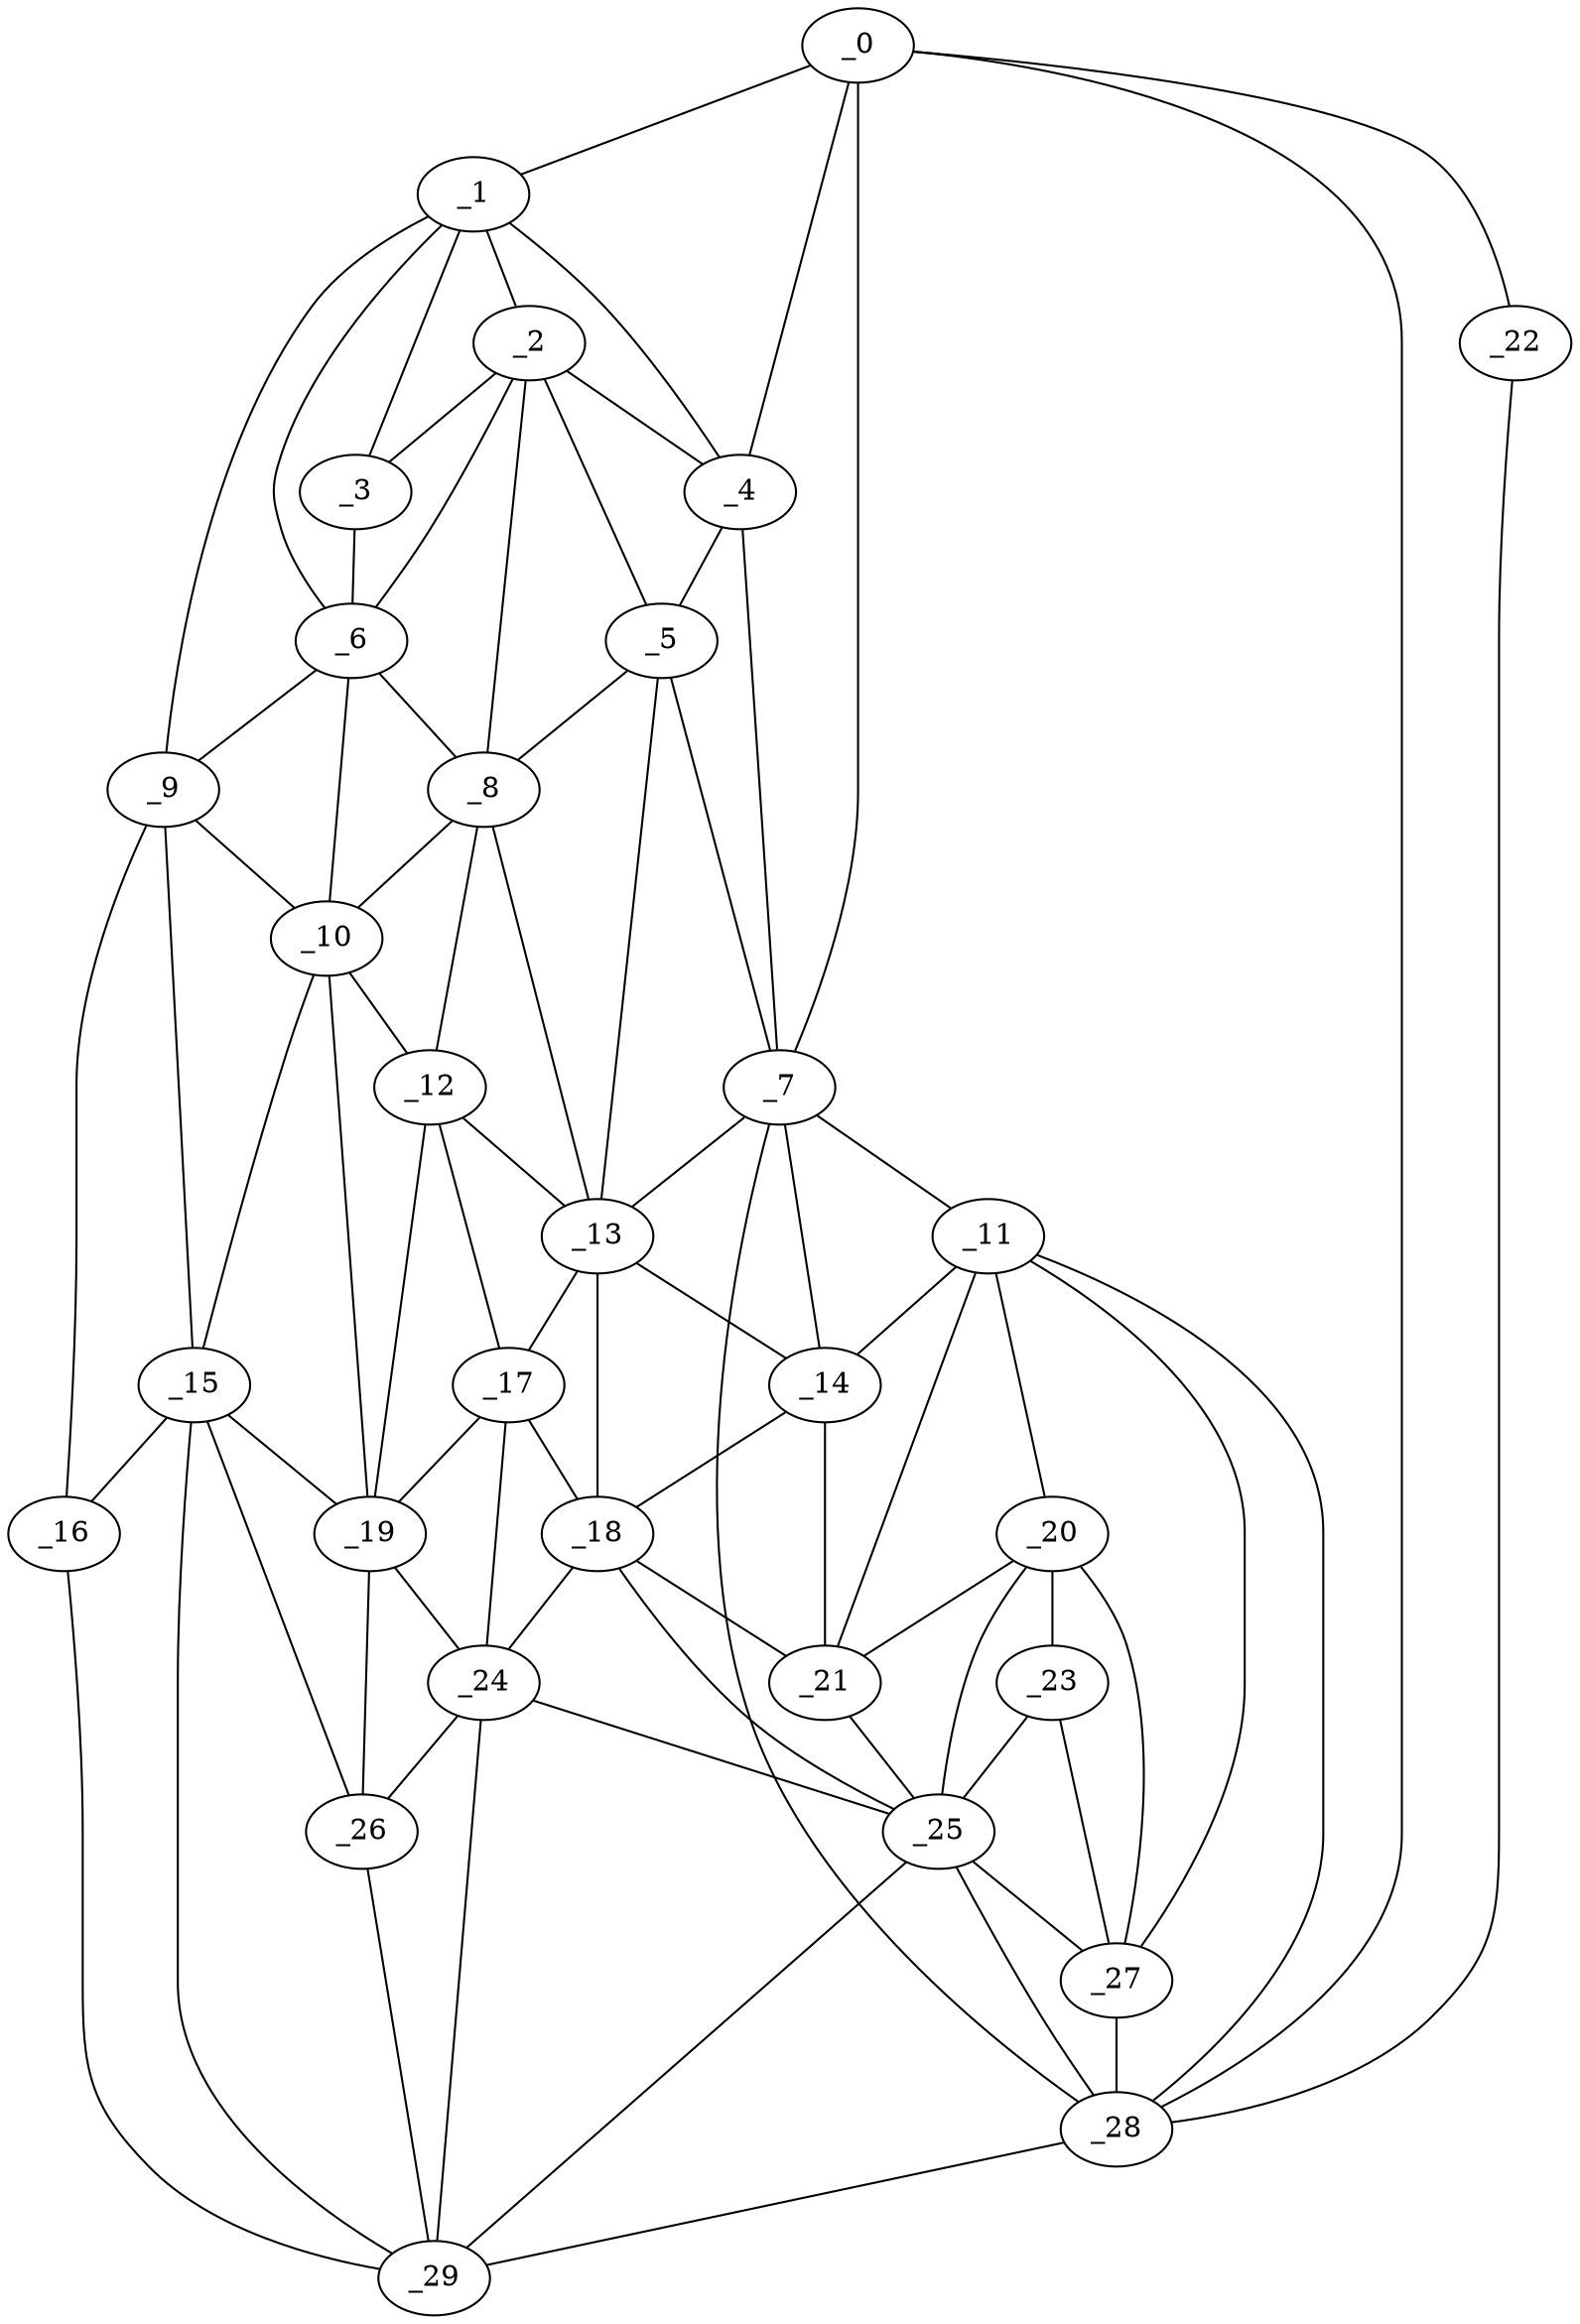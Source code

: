 graph "obj88__150.gxl" {
	_0	 [x=48,
		y=6];
	_1	 [x=50,
		y=112];
	_0 -- _1	 [valence=1];
	_4	 [x=54,
		y=80];
	_0 -- _4	 [valence=1];
	_7	 [x=61,
		y=76];
	_0 -- _7	 [valence=2];
	_22	 [x=85,
		y=6];
	_0 -- _22	 [valence=1];
	_28	 [x=88,
		y=54];
	_0 -- _28	 [valence=1];
	_2	 [x=52,
		y=100];
	_1 -- _2	 [valence=2];
	_3	 [x=52,
		y=108];
	_1 -- _3	 [valence=2];
	_1 -- _4	 [valence=2];
	_6	 [x=59,
		y=109];
	_1 -- _6	 [valence=2];
	_9	 [x=66,
		y=117];
	_1 -- _9	 [valence=1];
	_2 -- _3	 [valence=1];
	_2 -- _4	 [valence=2];
	_5	 [x=54,
		y=87];
	_2 -- _5	 [valence=2];
	_2 -- _6	 [valence=2];
	_8	 [x=62,
		y=97];
	_2 -- _8	 [valence=1];
	_3 -- _6	 [valence=2];
	_4 -- _5	 [valence=2];
	_4 -- _7	 [valence=2];
	_5 -- _7	 [valence=2];
	_5 -- _8	 [valence=1];
	_13	 [x=72,
		y=85];
	_5 -- _13	 [valence=2];
	_6 -- _8	 [valence=2];
	_6 -- _9	 [valence=1];
	_10	 [x=69,
		y=100];
	_6 -- _10	 [valence=1];
	_11	 [x=71,
		y=73];
	_7 -- _11	 [valence=2];
	_7 -- _13	 [valence=1];
	_14	 [x=73,
		y=79];
	_7 -- _14	 [valence=2];
	_7 -- _28	 [valence=2];
	_8 -- _10	 [valence=2];
	_12	 [x=71,
		y=96];
	_8 -- _12	 [valence=2];
	_8 -- _13	 [valence=2];
	_9 -- _10	 [valence=2];
	_15	 [x=77,
		y=105];
	_9 -- _15	 [valence=2];
	_16	 [x=77,
		y=119];
	_9 -- _16	 [valence=1];
	_10 -- _12	 [valence=1];
	_10 -- _15	 [valence=2];
	_19	 [x=79,
		y=98];
	_10 -- _19	 [valence=2];
	_11 -- _14	 [valence=2];
	_20	 [x=80,
		y=70];
	_11 -- _20	 [valence=2];
	_21	 [x=80,
		y=74];
	_11 -- _21	 [valence=2];
	_27	 [x=87,
		y=60];
	_11 -- _27	 [valence=2];
	_11 -- _28	 [valence=2];
	_12 -- _13	 [valence=1];
	_17	 [x=78,
		y=93];
	_12 -- _17	 [valence=2];
	_12 -- _19	 [valence=1];
	_13 -- _14	 [valence=2];
	_13 -- _17	 [valence=2];
	_18	 [x=79,
		y=81];
	_13 -- _18	 [valence=1];
	_14 -- _18	 [valence=2];
	_14 -- _21	 [valence=1];
	_15 -- _16	 [valence=2];
	_15 -- _19	 [valence=2];
	_26	 [x=86,
		y=104];
	_15 -- _26	 [valence=1];
	_29	 [x=90,
		y=114];
	_15 -- _29	 [valence=1];
	_16 -- _29	 [valence=1];
	_17 -- _18	 [valence=1];
	_17 -- _19	 [valence=2];
	_24	 [x=85,
		y=95];
	_17 -- _24	 [valence=2];
	_18 -- _21	 [valence=2];
	_18 -- _24	 [valence=2];
	_25	 [x=86,
		y=78];
	_18 -- _25	 [valence=2];
	_19 -- _24	 [valence=1];
	_19 -- _26	 [valence=2];
	_20 -- _21	 [valence=2];
	_23	 [x=85,
		y=66];
	_20 -- _23	 [valence=2];
	_20 -- _25	 [valence=1];
	_20 -- _27	 [valence=2];
	_21 -- _25	 [valence=2];
	_22 -- _28	 [valence=1];
	_23 -- _25	 [valence=2];
	_23 -- _27	 [valence=1];
	_24 -- _25	 [valence=1];
	_24 -- _26	 [valence=2];
	_24 -- _29	 [valence=2];
	_25 -- _27	 [valence=1];
	_25 -- _28	 [valence=2];
	_25 -- _29	 [valence=1];
	_26 -- _29	 [valence=1];
	_27 -- _28	 [valence=1];
	_28 -- _29	 [valence=1];
}
